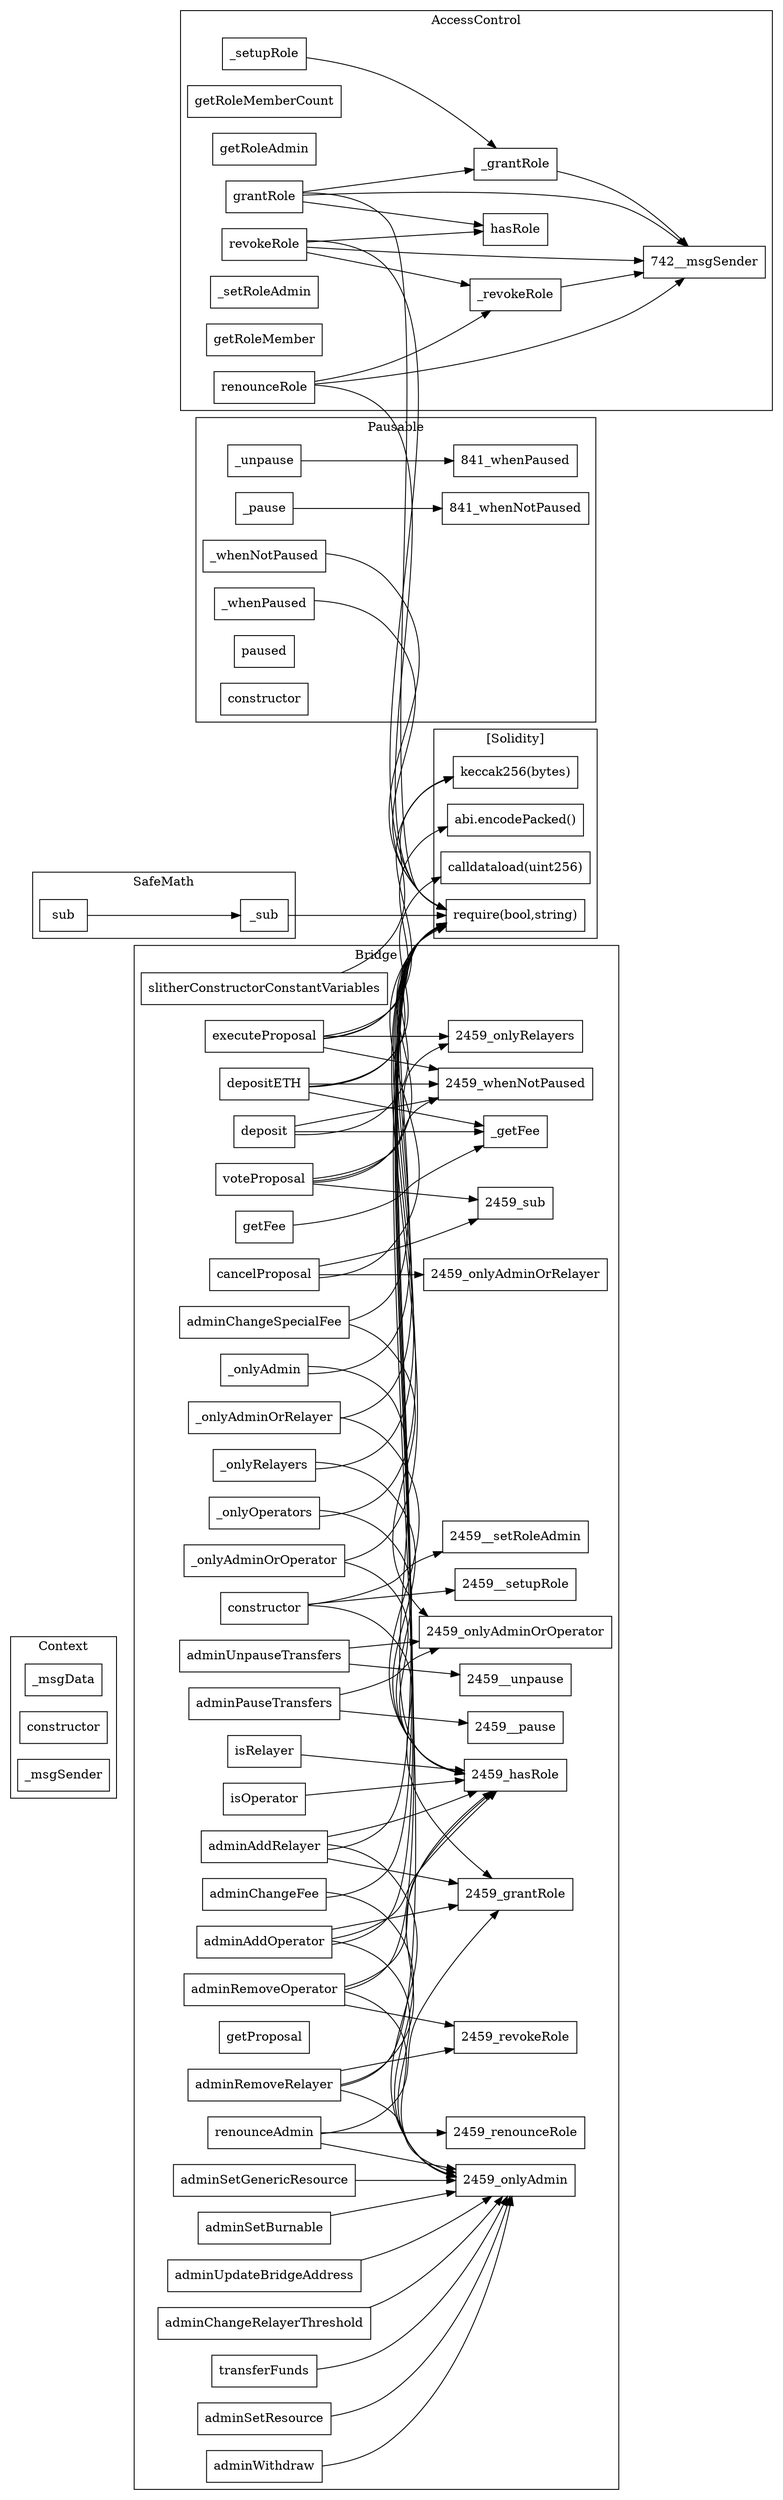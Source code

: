 strict digraph {
rankdir="LR"
node [shape=box]
subgraph cluster_482_Context {
label = "Context"
"482__msgData" [label="_msgData"]
"482_constructor" [label="constructor"]
"482__msgSender" [label="_msgSender"]
}subgraph cluster_742_AccessControl {
label = "AccessControl"
"742__setupRole" [label="_setupRole"]
"742_getRoleMemberCount" [label="getRoleMemberCount"]
"742_hasRole" [label="hasRole"]
"742_getRoleAdmin" [label="getRoleAdmin"]
"742__grantRole" [label="_grantRole"]
"742__revokeRole" [label="_revokeRole"]
"742_renounceRole" [label="renounceRole"]
"742_revokeRole" [label="revokeRole"]
"742__setRoleAdmin" [label="_setRoleAdmin"]
"742_getRoleMember" [label="getRoleMember"]
"742_grantRole" [label="grantRole"]
"742_grantRole" -> "742__grantRole"
"742_renounceRole" -> "742__revokeRole"
"742__revokeRole" -> "742__msgSender"
"742__setupRole" -> "742__grantRole"
"742_grantRole" -> "742__msgSender"
"742__grantRole" -> "742__msgSender"
"742_revokeRole" -> "742__msgSender"
"742_renounceRole" -> "742__msgSender"
"742_grantRole" -> "742_hasRole"
"742_revokeRole" -> "742_hasRole"
"742_revokeRole" -> "742__revokeRole"
}subgraph cluster_841_Pausable {
label = "Pausable"
"841__unpause" [label="_unpause"]
"841__whenNotPaused" [label="_whenNotPaused"]
"841__pause" [label="_pause"]
"841__whenPaused" [label="_whenPaused"]
"841_paused" [label="paused"]
"841_constructor" [label="constructor"]
"841__unpause" -> "841_whenPaused"
"841__pause" -> "841_whenNotPaused"
}subgraph cluster_888_SafeMath {
label = "SafeMath"
"888_sub" [label="sub"]
"888__sub" [label="_sub"]
"888_sub" -> "888__sub"
}subgraph cluster_2459_Bridge {
label = "Bridge"
"2459__getFee" [label="_getFee"]
"2459_depositETH" [label="depositETH"]
"2459_adminChangeRelayerThreshold" [label="adminChangeRelayerThreshold"]
"2459__onlyAdminOrOperator" [label="_onlyAdminOrOperator"]
"2459_renounceAdmin" [label="renounceAdmin"]
"2459_executeProposal" [label="executeProposal"]
"2459_constructor" [label="constructor"]
"2459__onlyRelayers" [label="_onlyRelayers"]
"2459_adminRemoveOperator" [label="adminRemoveOperator"]
"2459_getFee" [label="getFee"]
"2459_slitherConstructorConstantVariables" [label="slitherConstructorConstantVariables"]
"2459_adminUnpauseTransfers" [label="adminUnpauseTransfers"]
"2459_adminSetResource" [label="adminSetResource"]
"2459_deposit" [label="deposit"]
"2459_adminWithdraw" [label="adminWithdraw"]
"2459_adminChangeSpecialFee" [label="adminChangeSpecialFee"]
"2459_adminSetGenericResource" [label="adminSetGenericResource"]
"2459__onlyOperators" [label="_onlyOperators"]
"2459_cancelProposal" [label="cancelProposal"]
"2459__onlyAdmin" [label="_onlyAdmin"]
"2459_transferFunds" [label="transferFunds"]
"2459_isOperator" [label="isOperator"]
"2459_adminSetBurnable" [label="adminSetBurnable"]
"2459_getProposal" [label="getProposal"]
"2459_adminChangeFee" [label="adminChangeFee"]
"2459_adminAddRelayer" [label="adminAddRelayer"]
"2459_voteProposal" [label="voteProposal"]
"2459_adminPauseTransfers" [label="adminPauseTransfers"]
"2459_adminRemoveRelayer" [label="adminRemoveRelayer"]
"2459_adminUpdateBridgeAddress" [label="adminUpdateBridgeAddress"]
"2459_isRelayer" [label="isRelayer"]
"2459_adminAddOperator" [label="adminAddOperator"]
"2459__onlyAdminOrRelayer" [label="_onlyAdminOrRelayer"]
"2459_transferFunds" -> "2459_onlyAdmin"
"2459_adminSetGenericResource" -> "2459_onlyAdmin"
"2459_constructor" -> "2459__setRoleAdmin"
"2459_depositETH" -> "2459_whenNotPaused"
"2459_voteProposal" -> "2459_whenNotPaused"
"2459_adminWithdraw" -> "2459_onlyAdmin"
"2459_renounceAdmin" -> "2459_onlyAdmin"
"2459_adminAddRelayer" -> "2459_onlyAdmin"
"2459_constructor" -> "2459_grantRole"
"2459_adminAddOperator" -> "2459_onlyAdmin"
"2459_adminAddOperator" -> "2459_grantRole"
"2459_executeProposal" -> "2459_whenNotPaused"
"2459_isRelayer" -> "2459_hasRole"
"2459_adminPauseTransfers" -> "2459__pause"
"2459_renounceAdmin" -> "2459_grantRole"
"2459_voteProposal" -> "2459_onlyRelayers"
"2459_adminRemoveOperator" -> "2459_onlyAdmin"
"2459_adminRemoveRelayer" -> "2459_onlyAdmin"
"2459_isOperator" -> "2459_hasRole"
"2459_adminRemoveRelayer" -> "2459_hasRole"
"2459__onlyAdminOrOperator" -> "2459_hasRole"
"2459_adminChangeSpecialFee" -> "2459_onlyAdminOrOperator"
"2459_adminChangeFee" -> "2459_onlyAdmin"
"2459_adminAddOperator" -> "2459_hasRole"
"2459_adminSetBurnable" -> "2459_onlyAdmin"
"2459_adminUnpauseTransfers" -> "2459_onlyAdminOrOperator"
"2459_adminAddRelayer" -> "2459_hasRole"
"2459_adminRemoveOperator" -> "2459_revokeRole"
"2459_depositETH" -> "2459__getFee"
"2459_constructor" -> "2459__setupRole"
"2459_adminRemoveRelayer" -> "2459_revokeRole"
"2459_renounceAdmin" -> "2459_renounceRole"
"2459_adminPauseTransfers" -> "2459_onlyAdminOrOperator"
"2459_adminUnpauseTransfers" -> "2459__unpause"
"2459_deposit" -> "2459_whenNotPaused"
"2459_adminAddRelayer" -> "2459_grantRole"
"2459_adminUpdateBridgeAddress" -> "2459_onlyAdmin"
"2459_cancelProposal" -> "2459_onlyAdminOrRelayer"
"2459__onlyOperators" -> "2459_hasRole"
"2459__onlyAdmin" -> "2459_hasRole"
"2459_adminChangeRelayerThreshold" -> "2459_onlyAdmin"
"2459_deposit" -> "2459__getFee"
"2459_getFee" -> "2459__getFee"
"2459_cancelProposal" -> "2459_sub"
"2459_executeProposal" -> "2459_onlyRelayers"
"2459_adminSetResource" -> "2459_onlyAdmin"
"2459__onlyAdminOrRelayer" -> "2459_hasRole"
"2459__onlyRelayers" -> "2459_hasRole"
"2459_adminRemoveOperator" -> "2459_hasRole"
"2459_voteProposal" -> "2459_sub"
}subgraph cluster_solidity {
label = "[Solidity]"
"require(bool,string)" 
"keccak256(bytes)" 
"calldataload(uint256)" 
"abi.encodePacked()" 
"2459_deposit" -> "require(bool,string)"
"2459__onlyAdmin" -> "require(bool,string)"
"2459__onlyAdminOrOperator" -> "require(bool,string)"
"888__sub" -> "require(bool,string)"
"2459_adminChangeSpecialFee" -> "require(bool,string)"
"841__whenPaused" -> "require(bool,string)"
"2459__onlyOperators" -> "require(bool,string)"
"2459_adminChangeFee" -> "require(bool,string)"
"2459_adminRemoveOperator" -> "require(bool,string)"
"2459_executeProposal" -> "abi.encodePacked()"
"2459__onlyAdminOrRelayer" -> "require(bool,string)"
"2459_adminAddOperator" -> "require(bool,string)"
"2459_voteProposal" -> "require(bool,string)"
"742_grantRole" -> "require(bool,string)"
"2459_depositETH" -> "calldataload(uint256)"
"2459_executeProposal" -> "require(bool,string)"
"742_revokeRole" -> "require(bool,string)"
"841__whenNotPaused" -> "require(bool,string)"
"2459_cancelProposal" -> "require(bool,string)"
"742_renounceRole" -> "require(bool,string)"
"2459_executeProposal" -> "keccak256(bytes)"
"2459_adminRemoveRelayer" -> "require(bool,string)"
"2459_slitherConstructorConstantVariables" -> "keccak256(bytes)"
"2459_depositETH" -> "require(bool,string)"
"2459__onlyRelayers" -> "require(bool,string)"
"2459_adminAddRelayer" -> "require(bool,string)"
}
}